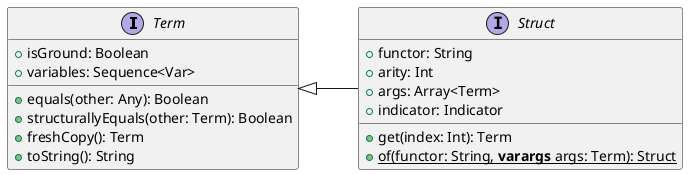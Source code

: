 @startuml
left to right direction
skinparam shadowing false

interface Term {
  + isGround: Boolean
  + variables: Sequence<Var>
  + equals(other: Any): Boolean
  + structurallyEquals(other: Term): Boolean
  + freshCopy(): Term
  + toString(): String
}
interface Struct {
  + functor: String
  + arity: Int
  + args: Array<Term>
  + indicator: Indicator
  + get(index: Int): Term
  + {static} of(functor: String, **varargs** args: Term): Struct
}

Term <|-- Struct

@enduml